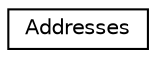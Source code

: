 digraph "Graphical Class Hierarchy"
{
  edge [fontname="Helvetica",fontsize="10",labelfontname="Helvetica",labelfontsize="10"];
  node [fontname="Helvetica",fontsize="10",shape=record];
  rankdir="LR";
  Node0 [label="Addresses",height=0.2,width=0.4,color="black", fillcolor="white", style="filled",URL="$struct_addresses.html"];
}
